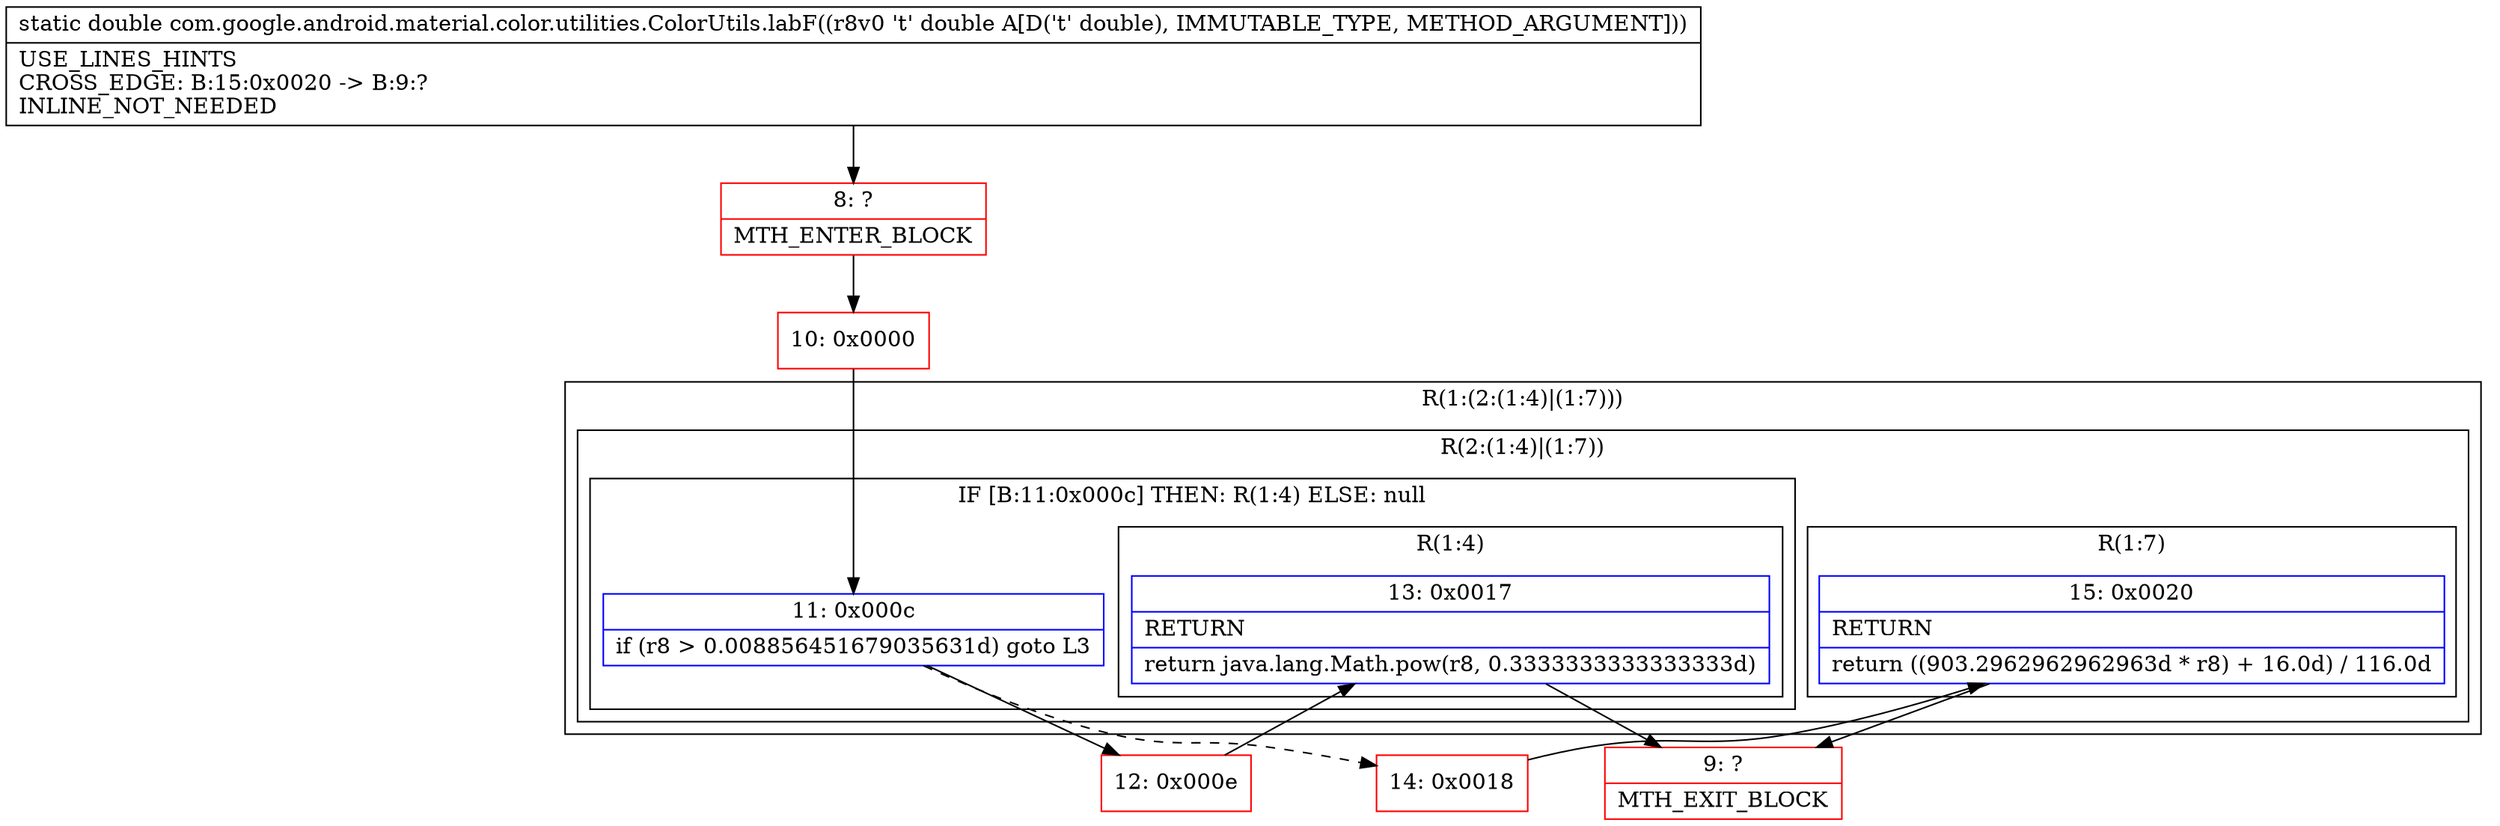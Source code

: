 digraph "CFG forcom.google.android.material.color.utilities.ColorUtils.labF(D)D" {
subgraph cluster_Region_310599053 {
label = "R(1:(2:(1:4)|(1:7)))";
node [shape=record,color=blue];
subgraph cluster_Region_1855696242 {
label = "R(2:(1:4)|(1:7))";
node [shape=record,color=blue];
subgraph cluster_IfRegion_58847698 {
label = "IF [B:11:0x000c] THEN: R(1:4) ELSE: null";
node [shape=record,color=blue];
Node_11 [shape=record,label="{11\:\ 0x000c|if (r8 \> 0.008856451679035631d) goto L3\l}"];
subgraph cluster_Region_1718487312 {
label = "R(1:4)";
node [shape=record,color=blue];
Node_13 [shape=record,label="{13\:\ 0x0017|RETURN\l|return java.lang.Math.pow(r8, 0.3333333333333333d)\l}"];
}
}
subgraph cluster_Region_1854496613 {
label = "R(1:7)";
node [shape=record,color=blue];
Node_15 [shape=record,label="{15\:\ 0x0020|RETURN\l|return ((903.2962962962963d * r8) + 16.0d) \/ 116.0d\l}"];
}
}
}
Node_8 [shape=record,color=red,label="{8\:\ ?|MTH_ENTER_BLOCK\l}"];
Node_10 [shape=record,color=red,label="{10\:\ 0x0000}"];
Node_12 [shape=record,color=red,label="{12\:\ 0x000e}"];
Node_9 [shape=record,color=red,label="{9\:\ ?|MTH_EXIT_BLOCK\l}"];
Node_14 [shape=record,color=red,label="{14\:\ 0x0018}"];
MethodNode[shape=record,label="{static double com.google.android.material.color.utilities.ColorUtils.labF((r8v0 't' double A[D('t' double), IMMUTABLE_TYPE, METHOD_ARGUMENT]))  | USE_LINES_HINTS\lCROSS_EDGE: B:15:0x0020 \-\> B:9:?\lINLINE_NOT_NEEDED\l}"];
MethodNode -> Node_8;Node_11 -> Node_12;
Node_11 -> Node_14[style=dashed];
Node_13 -> Node_9;
Node_15 -> Node_9;
Node_8 -> Node_10;
Node_10 -> Node_11;
Node_12 -> Node_13;
Node_14 -> Node_15;
}

